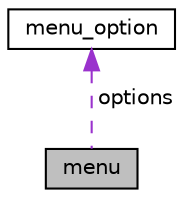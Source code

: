 digraph "menu"
{
 // LATEX_PDF_SIZE
  edge [fontname="Helvetica",fontsize="10",labelfontname="Helvetica",labelfontsize="10"];
  node [fontname="Helvetica",fontsize="10",shape=record];
  Node1 [label="menu",height=0.2,width=0.4,color="black", fillcolor="grey75", style="filled", fontcolor="black",tooltip="Keeps menu options."];
  Node2 -> Node1 [dir="back",color="darkorchid3",fontsize="10",style="dashed",label=" options" ];
  Node2 [label="menu_option",height=0.2,width=0.4,color="black", fillcolor="white", style="filled",URL="$structmenu__option.html",tooltip="Keeps menu info."];
}
